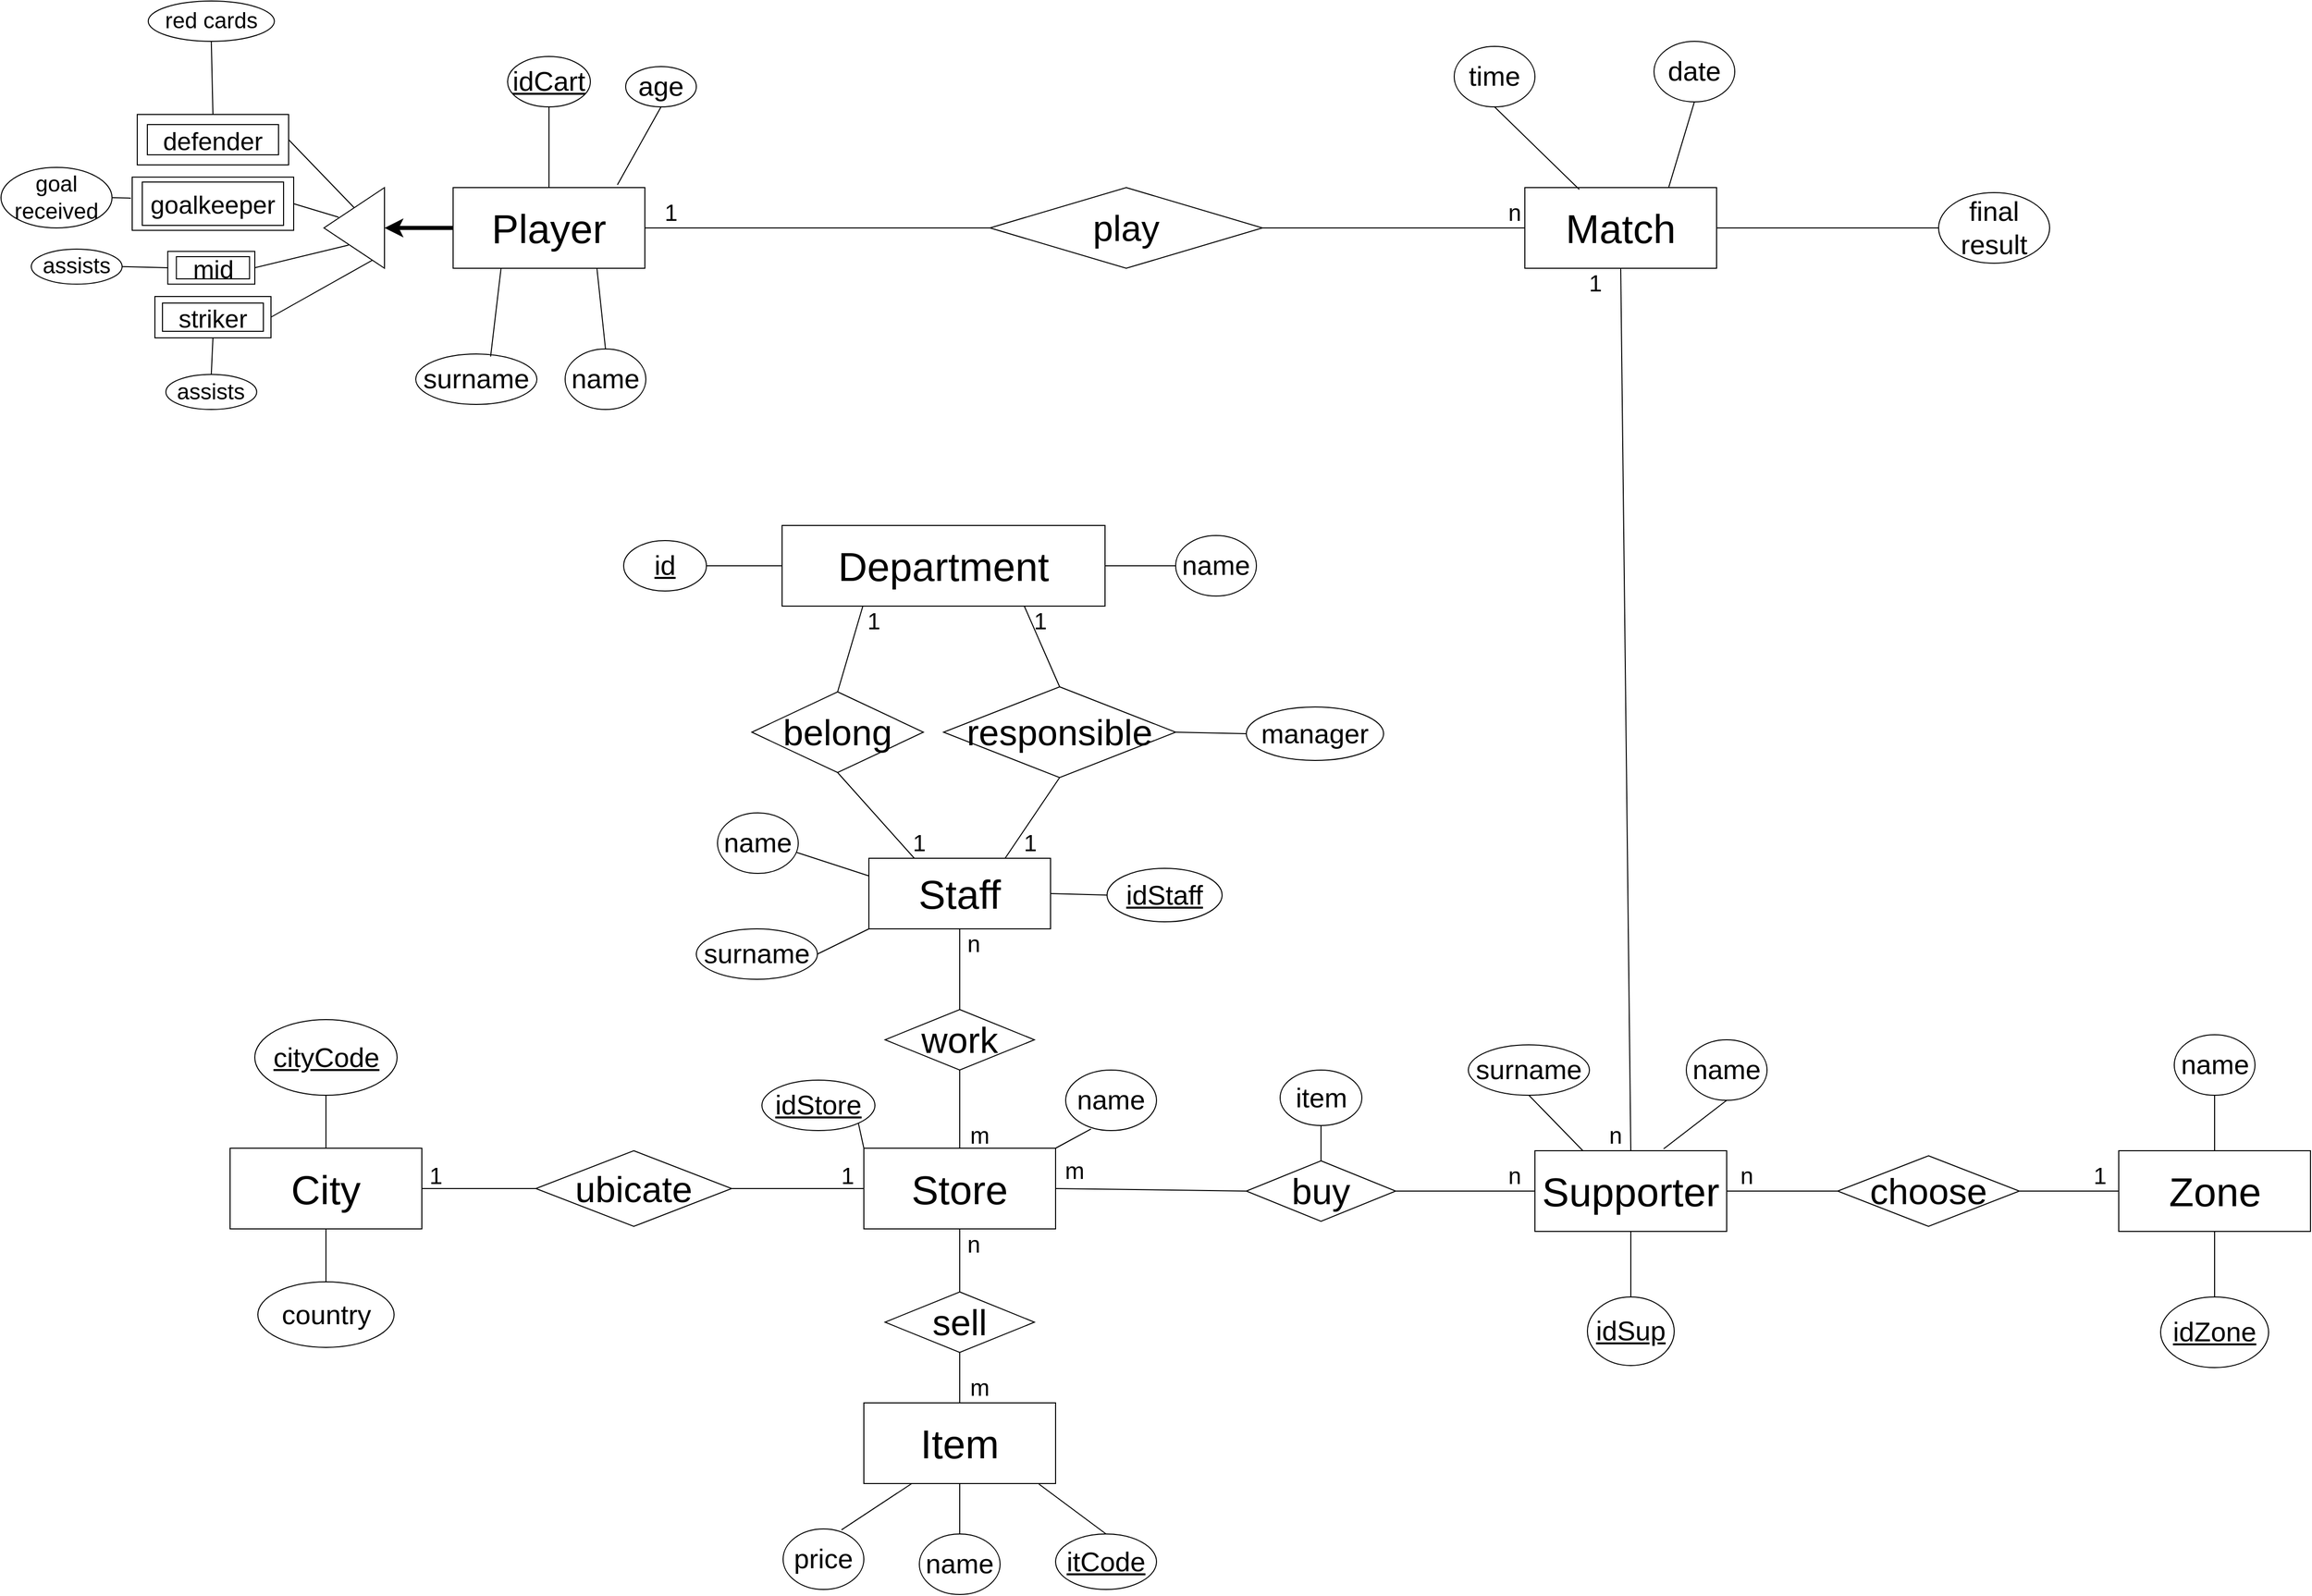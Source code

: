 <mxfile version="24.0.7" type="github">
  <diagram name="Page-1" id="DSewbz67-j9m09I7AP3o">
    <mxGraphModel dx="2018" dy="1276" grid="1" gridSize="10" guides="1" tooltips="1" connect="1" arrows="1" fold="1" page="1" pageScale="1" pageWidth="2336" pageHeight="1654" math="0" shadow="0">
      <root>
        <mxCell id="0" />
        <mxCell id="1" parent="0" />
        <mxCell id="OImi5xDaAr73Z1DIqKQl-1" value="&lt;font style=&quot;font-size: 40px;&quot;&gt;Player&lt;/font&gt;" style="rounded=0;whiteSpace=wrap;html=1;" vertex="1" parent="1">
          <mxGeometry x="448" y="222" width="190" height="80" as="geometry" />
        </mxCell>
        <mxCell id="OImi5xDaAr73Z1DIqKQl-2" value="&lt;font style=&quot;font-size: 40px;&quot;&gt;Staff&lt;/font&gt;" style="rounded=0;whiteSpace=wrap;html=1;" vertex="1" parent="1">
          <mxGeometry x="860" y="887" width="180" height="70" as="geometry" />
        </mxCell>
        <mxCell id="OImi5xDaAr73Z1DIqKQl-3" value="&lt;font style=&quot;font-size: 40px;&quot;&gt;Department&lt;/font&gt;" style="rounded=0;whiteSpace=wrap;html=1;" vertex="1" parent="1">
          <mxGeometry x="774" y="557" width="320" height="80" as="geometry" />
        </mxCell>
        <mxCell id="OImi5xDaAr73Z1DIqKQl-4" value="&lt;font style=&quot;font-size: 40px;&quot;&gt;Store&lt;/font&gt;" style="rounded=0;whiteSpace=wrap;html=1;" vertex="1" parent="1">
          <mxGeometry x="855" y="1174.5" width="190" height="80" as="geometry" />
        </mxCell>
        <mxCell id="OImi5xDaAr73Z1DIqKQl-5" value="&lt;font style=&quot;font-size: 40px;&quot;&gt;Item&lt;/font&gt;" style="rounded=0;whiteSpace=wrap;html=1;" vertex="1" parent="1">
          <mxGeometry x="855" y="1427" width="190" height="80" as="geometry" />
        </mxCell>
        <mxCell id="OImi5xDaAr73Z1DIqKQl-6" value="&lt;font style=&quot;font-size: 40px;&quot;&gt;Supporter&lt;/font&gt;" style="rounded=0;whiteSpace=wrap;html=1;" vertex="1" parent="1">
          <mxGeometry x="1520" y="1177" width="190" height="80" as="geometry" />
        </mxCell>
        <mxCell id="OImi5xDaAr73Z1DIqKQl-7" value="&lt;font style=&quot;font-size: 40px;&quot;&gt;Match&lt;/font&gt;" style="rounded=0;whiteSpace=wrap;html=1;" vertex="1" parent="1">
          <mxGeometry x="1510" y="222" width="190" height="80" as="geometry" />
        </mxCell>
        <mxCell id="OImi5xDaAr73Z1DIqKQl-8" value="&lt;font style=&quot;font-size: 40px;&quot;&gt;Zone&lt;/font&gt;" style="rounded=0;whiteSpace=wrap;html=1;" vertex="1" parent="1">
          <mxGeometry x="2098.5" y="1177" width="190" height="80" as="geometry" />
        </mxCell>
        <mxCell id="OImi5xDaAr73Z1DIqKQl-9" value="&lt;font style=&quot;font-size: 36px;&quot;&gt;belong&lt;/font&gt;" style="rhombus;whiteSpace=wrap;html=1;" vertex="1" parent="1">
          <mxGeometry x="744" y="722" width="170" height="80" as="geometry" />
        </mxCell>
        <mxCell id="OImi5xDaAr73Z1DIqKQl-10" value="&lt;font style=&quot;font-size: 40px;&quot;&gt;City&lt;/font&gt;" style="rounded=0;whiteSpace=wrap;html=1;" vertex="1" parent="1">
          <mxGeometry x="227" y="1174.5" width="190" height="80" as="geometry" />
        </mxCell>
        <mxCell id="OImi5xDaAr73Z1DIqKQl-11" value="&lt;font style=&quot;font-size: 36px;&quot;&gt;play&lt;/font&gt;" style="rhombus;whiteSpace=wrap;html=1;" vertex="1" parent="1">
          <mxGeometry x="980" y="222" width="270" height="80" as="geometry" />
        </mxCell>
        <mxCell id="OImi5xDaAr73Z1DIqKQl-12" value="" style="endArrow=none;html=1;rounded=0;exitX=1;exitY=0.5;exitDx=0;exitDy=0;entryX=0;entryY=0.5;entryDx=0;entryDy=0;" edge="1" parent="1" source="OImi5xDaAr73Z1DIqKQl-1" target="OImi5xDaAr73Z1DIqKQl-11">
          <mxGeometry width="50" height="50" relative="1" as="geometry">
            <mxPoint x="830" y="822" as="sourcePoint" />
            <mxPoint x="880" y="772" as="targetPoint" />
          </mxGeometry>
        </mxCell>
        <mxCell id="OImi5xDaAr73Z1DIqKQl-13" value="" style="endArrow=none;html=1;rounded=0;entryX=0;entryY=0.5;entryDx=0;entryDy=0;exitX=1;exitY=0.5;exitDx=0;exitDy=0;" edge="1" parent="1" source="OImi5xDaAr73Z1DIqKQl-11" target="OImi5xDaAr73Z1DIqKQl-7">
          <mxGeometry width="50" height="50" relative="1" as="geometry">
            <mxPoint x="780" y="652" as="sourcePoint" />
            <mxPoint x="830" y="602" as="targetPoint" />
          </mxGeometry>
        </mxCell>
        <mxCell id="OImi5xDaAr73Z1DIqKQl-14" value="&lt;font style=&quot;font-size: 27px;&quot;&gt;&lt;u&gt;idCart&lt;/u&gt;&lt;/font&gt;" style="ellipse;whiteSpace=wrap;html=1;" vertex="1" parent="1">
          <mxGeometry x="502" y="92" width="82" height="50" as="geometry" />
        </mxCell>
        <mxCell id="OImi5xDaAr73Z1DIqKQl-15" value="&lt;span style=&quot;font-size: 27px;&quot;&gt;name&lt;/span&gt;" style="ellipse;whiteSpace=wrap;html=1;" vertex="1" parent="1">
          <mxGeometry x="559" y="382" width="80" height="60" as="geometry" />
        </mxCell>
        <mxCell id="OImi5xDaAr73Z1DIqKQl-16" value="&lt;span style=&quot;font-size: 27px;&quot;&gt;surname&lt;/span&gt;" style="ellipse;whiteSpace=wrap;html=1;" vertex="1" parent="1">
          <mxGeometry x="411" y="387" width="120" height="50" as="geometry" />
        </mxCell>
        <mxCell id="OImi5xDaAr73Z1DIqKQl-17" value="&lt;span style=&quot;font-size: 27px;&quot;&gt;age&lt;/span&gt;" style="ellipse;whiteSpace=wrap;html=1;" vertex="1" parent="1">
          <mxGeometry x="619" y="102" width="70" height="40" as="geometry" />
        </mxCell>
        <mxCell id="OImi5xDaAr73Z1DIqKQl-24" value="&lt;font style=&quot;font-size: 22px;&quot;&gt;goal received&lt;/font&gt;" style="ellipse;whiteSpace=wrap;html=1;" vertex="1" parent="1">
          <mxGeometry y="202" width="110" height="60" as="geometry" />
        </mxCell>
        <mxCell id="OImi5xDaAr73Z1DIqKQl-25" value="&lt;font style=&quot;font-size: 22px;&quot;&gt;red cards&lt;/font&gt;" style="ellipse;whiteSpace=wrap;html=1;" vertex="1" parent="1">
          <mxGeometry x="145.88" y="37" width="125" height="40" as="geometry" />
        </mxCell>
        <mxCell id="OImi5xDaAr73Z1DIqKQl-26" value="&lt;font style=&quot;font-size: 36px;&quot;&gt;work&lt;/font&gt;" style="rhombus;whiteSpace=wrap;html=1;" vertex="1" parent="1">
          <mxGeometry x="876" y="1037" width="148" height="60" as="geometry" />
        </mxCell>
        <mxCell id="OImi5xDaAr73Z1DIqKQl-27" value="&lt;font style=&quot;font-size: 36px;&quot;&gt;responsible&lt;/font&gt;" style="rhombus;whiteSpace=wrap;html=1;" vertex="1" parent="1">
          <mxGeometry x="934" y="717" width="230" height="90" as="geometry" />
        </mxCell>
        <mxCell id="OImi5xDaAr73Z1DIqKQl-28" value="" style="endArrow=none;html=1;rounded=0;entryX=0.5;entryY=1;entryDx=0;entryDy=0;exitX=0.5;exitY=0;exitDx=0;exitDy=0;" edge="1" parent="1" source="OImi5xDaAr73Z1DIqKQl-26" target="OImi5xDaAr73Z1DIqKQl-2">
          <mxGeometry width="50" height="50" relative="1" as="geometry">
            <mxPoint x="1724" y="1187" as="sourcePoint" />
            <mxPoint x="1774" y="1137" as="targetPoint" />
          </mxGeometry>
        </mxCell>
        <mxCell id="OImi5xDaAr73Z1DIqKQl-29" value="" style="endArrow=none;html=1;rounded=0;exitX=0.5;exitY=0;exitDx=0;exitDy=0;entryX=0.5;entryY=1;entryDx=0;entryDy=0;" edge="1" parent="1" source="OImi5xDaAr73Z1DIqKQl-4" target="OImi5xDaAr73Z1DIqKQl-26">
          <mxGeometry width="50" height="50" relative="1" as="geometry">
            <mxPoint x="1724" y="1187" as="sourcePoint" />
            <mxPoint x="1774" y="1137" as="targetPoint" />
          </mxGeometry>
        </mxCell>
        <mxCell id="OImi5xDaAr73Z1DIqKQl-30" value="" style="endArrow=none;html=1;rounded=0;exitX=0.5;exitY=0;exitDx=0;exitDy=0;entryX=0.25;entryY=1;entryDx=0;entryDy=0;" edge="1" parent="1" source="OImi5xDaAr73Z1DIqKQl-9" target="OImi5xDaAr73Z1DIqKQl-3">
          <mxGeometry width="50" height="50" relative="1" as="geometry">
            <mxPoint x="1724" y="1187" as="sourcePoint" />
            <mxPoint x="829" y="627" as="targetPoint" />
          </mxGeometry>
        </mxCell>
        <mxCell id="OImi5xDaAr73Z1DIqKQl-31" value="" style="endArrow=none;html=1;rounded=0;entryX=0.75;entryY=1;entryDx=0;entryDy=0;exitX=0.5;exitY=0;exitDx=0;exitDy=0;" edge="1" parent="1" source="OImi5xDaAr73Z1DIqKQl-27" target="OImi5xDaAr73Z1DIqKQl-3">
          <mxGeometry width="50" height="50" relative="1" as="geometry">
            <mxPoint x="1724" y="1187" as="sourcePoint" />
            <mxPoint x="1774" y="1137" as="targetPoint" />
          </mxGeometry>
        </mxCell>
        <mxCell id="OImi5xDaAr73Z1DIqKQl-32" value="" style="endArrow=none;html=1;rounded=0;entryX=0.5;entryY=1;entryDx=0;entryDy=0;exitX=0.25;exitY=0;exitDx=0;exitDy=0;" edge="1" parent="1" source="OImi5xDaAr73Z1DIqKQl-2" target="OImi5xDaAr73Z1DIqKQl-9">
          <mxGeometry width="50" height="50" relative="1" as="geometry">
            <mxPoint x="1724" y="1187" as="sourcePoint" />
            <mxPoint x="1774" y="1137" as="targetPoint" />
          </mxGeometry>
        </mxCell>
        <mxCell id="OImi5xDaAr73Z1DIqKQl-33" value="" style="endArrow=none;html=1;rounded=0;entryX=0.5;entryY=1;entryDx=0;entryDy=0;exitX=0.75;exitY=0;exitDx=0;exitDy=0;" edge="1" parent="1" source="OImi5xDaAr73Z1DIqKQl-2" target="OImi5xDaAr73Z1DIqKQl-27">
          <mxGeometry width="50" height="50" relative="1" as="geometry">
            <mxPoint x="1724" y="1187" as="sourcePoint" />
            <mxPoint x="1774" y="1137" as="targetPoint" />
          </mxGeometry>
        </mxCell>
        <mxCell id="OImi5xDaAr73Z1DIqKQl-34" value="&lt;span style=&quot;font-size: 27px;&quot;&gt;manager&lt;/span&gt;" style="ellipse;whiteSpace=wrap;html=1;" vertex="1" parent="1">
          <mxGeometry x="1234" y="737" width="136" height="53" as="geometry" />
        </mxCell>
        <mxCell id="OImi5xDaAr73Z1DIqKQl-35" value="" style="endArrow=none;html=1;rounded=0;exitX=1;exitY=0.5;exitDx=0;exitDy=0;entryX=0;entryY=0.5;entryDx=0;entryDy=0;" edge="1" parent="1" source="OImi5xDaAr73Z1DIqKQl-27" target="OImi5xDaAr73Z1DIqKQl-34">
          <mxGeometry width="50" height="50" relative="1" as="geometry">
            <mxPoint x="1724" y="1187" as="sourcePoint" />
            <mxPoint x="1774" y="1137" as="targetPoint" />
          </mxGeometry>
        </mxCell>
        <mxCell id="OImi5xDaAr73Z1DIqKQl-36" value="&lt;font style=&quot;font-size: 27px;&quot;&gt;&lt;u&gt;idStaff&lt;/u&gt;&lt;/font&gt;" style="ellipse;whiteSpace=wrap;html=1;" vertex="1" parent="1">
          <mxGeometry x="1096" y="897" width="114" height="53" as="geometry" />
        </mxCell>
        <mxCell id="OImi5xDaAr73Z1DIqKQl-37" value="&lt;span style=&quot;font-size: 27px;&quot;&gt;name&lt;/span&gt;" style="ellipse;whiteSpace=wrap;html=1;" vertex="1" parent="1">
          <mxGeometry x="710" y="842" width="80" height="60" as="geometry" />
        </mxCell>
        <mxCell id="OImi5xDaAr73Z1DIqKQl-38" value="&lt;span style=&quot;font-size: 27px;&quot;&gt;surname&lt;/span&gt;" style="ellipse;whiteSpace=wrap;html=1;" vertex="1" parent="1">
          <mxGeometry x="689" y="957" width="120" height="50" as="geometry" />
        </mxCell>
        <mxCell id="OImi5xDaAr73Z1DIqKQl-42" value="&lt;font style=&quot;font-size: 27px;&quot;&gt;&lt;u&gt;id&lt;/u&gt;&lt;/font&gt;" style="ellipse;whiteSpace=wrap;html=1;" vertex="1" parent="1">
          <mxGeometry x="617" y="572" width="82" height="50" as="geometry" />
        </mxCell>
        <mxCell id="OImi5xDaAr73Z1DIqKQl-43" value="&lt;span style=&quot;font-size: 27px;&quot;&gt;name&lt;/span&gt;" style="ellipse;whiteSpace=wrap;html=1;" vertex="1" parent="1">
          <mxGeometry x="1164" y="567" width="80" height="60" as="geometry" />
        </mxCell>
        <mxCell id="OImi5xDaAr73Z1DIqKQl-44" value="&lt;font style=&quot;font-size: 27px;&quot;&gt;&lt;u&gt;idStore&lt;/u&gt;&lt;/font&gt;" style="ellipse;whiteSpace=wrap;html=1;" vertex="1" parent="1">
          <mxGeometry x="754" y="1107" width="112" height="50" as="geometry" />
        </mxCell>
        <mxCell id="OImi5xDaAr73Z1DIqKQl-45" value="&lt;span style=&quot;font-size: 27px;&quot;&gt;name&lt;/span&gt;" style="ellipse;whiteSpace=wrap;html=1;" vertex="1" parent="1">
          <mxGeometry x="1055" y="1097" width="90" height="60" as="geometry" />
        </mxCell>
        <mxCell id="OImi5xDaAr73Z1DIqKQl-47" value="&lt;font style=&quot;font-size: 36px;&quot;&gt;sell&lt;/font&gt;" style="rhombus;whiteSpace=wrap;html=1;" vertex="1" parent="1">
          <mxGeometry x="876" y="1317" width="148" height="60" as="geometry" />
        </mxCell>
        <mxCell id="OImi5xDaAr73Z1DIqKQl-48" value="&lt;span style=&quot;font-size: 27px;&quot;&gt;&lt;u&gt;itCode&lt;/u&gt;&lt;/span&gt;" style="ellipse;whiteSpace=wrap;html=1;" vertex="1" parent="1">
          <mxGeometry x="1045" y="1557" width="100" height="55" as="geometry" />
        </mxCell>
        <mxCell id="OImi5xDaAr73Z1DIqKQl-49" value="&lt;span style=&quot;font-size: 27px;&quot;&gt;name&lt;/span&gt;" style="ellipse;whiteSpace=wrap;html=1;" vertex="1" parent="1">
          <mxGeometry x="910" y="1557" width="80" height="60" as="geometry" />
        </mxCell>
        <mxCell id="OImi5xDaAr73Z1DIqKQl-50" value="&lt;span style=&quot;font-size: 27px;&quot;&gt;price&lt;/span&gt;" style="ellipse;whiteSpace=wrap;html=1;" vertex="1" parent="1">
          <mxGeometry x="775" y="1552" width="80" height="60" as="geometry" />
        </mxCell>
        <mxCell id="OImi5xDaAr73Z1DIqKQl-51" value="&lt;font style=&quot;font-size: 36px;&quot;&gt;buy&lt;/font&gt;" style="rhombus;whiteSpace=wrap;html=1;" vertex="1" parent="1">
          <mxGeometry x="1234" y="1187" width="148" height="60" as="geometry" />
        </mxCell>
        <mxCell id="OImi5xDaAr73Z1DIqKQl-52" value="&lt;font style=&quot;font-size: 36px;&quot;&gt;choose&lt;/font&gt;" style="rhombus;whiteSpace=wrap;html=1;" vertex="1" parent="1">
          <mxGeometry x="1820" y="1182" width="180" height="70" as="geometry" />
        </mxCell>
        <mxCell id="OImi5xDaAr73Z1DIqKQl-53" value="&lt;font style=&quot;font-size: 36px;&quot;&gt;ubicate&lt;/font&gt;" style="rhombus;whiteSpace=wrap;html=1;" vertex="1" parent="1">
          <mxGeometry x="530" y="1177" width="194" height="75" as="geometry" />
        </mxCell>
        <mxCell id="OImi5xDaAr73Z1DIqKQl-54" value="&lt;span style=&quot;font-size: 27px;&quot;&gt;date&lt;/span&gt;" style="ellipse;whiteSpace=wrap;html=1;" vertex="1" parent="1">
          <mxGeometry x="1638" y="77" width="80" height="60" as="geometry" />
        </mxCell>
        <mxCell id="OImi5xDaAr73Z1DIqKQl-55" value="&lt;span style=&quot;font-size: 27px;&quot;&gt;time&lt;/span&gt;" style="ellipse;whiteSpace=wrap;html=1;" vertex="1" parent="1">
          <mxGeometry x="1440" y="82" width="80" height="60" as="geometry" />
        </mxCell>
        <mxCell id="OImi5xDaAr73Z1DIqKQl-56" value="&lt;span style=&quot;font-size: 27px;&quot;&gt;final result&lt;/span&gt;" style="ellipse;whiteSpace=wrap;html=1;" vertex="1" parent="1">
          <mxGeometry x="1920" y="227" width="110" height="70" as="geometry" />
        </mxCell>
        <mxCell id="OImi5xDaAr73Z1DIqKQl-57" value="&lt;font style=&quot;font-size: 27px;&quot;&gt;&lt;u&gt;idSup&lt;/u&gt;&lt;/font&gt;" style="ellipse;whiteSpace=wrap;html=1;" vertex="1" parent="1">
          <mxGeometry x="1572" y="1322" width="86" height="68" as="geometry" />
        </mxCell>
        <mxCell id="OImi5xDaAr73Z1DIqKQl-58" value="&lt;span style=&quot;font-size: 27px;&quot;&gt;name&lt;/span&gt;" style="ellipse;whiteSpace=wrap;html=1;" vertex="1" parent="1">
          <mxGeometry x="1670" y="1067" width="80" height="60" as="geometry" />
        </mxCell>
        <mxCell id="OImi5xDaAr73Z1DIqKQl-59" value="&lt;span style=&quot;font-size: 27px;&quot;&gt;surname&lt;/span&gt;" style="ellipse;whiteSpace=wrap;html=1;" vertex="1" parent="1">
          <mxGeometry x="1454" y="1072" width="120" height="50" as="geometry" />
        </mxCell>
        <mxCell id="OImi5xDaAr73Z1DIqKQl-60" value="&lt;span style=&quot;font-size: 27px;&quot;&gt;name&lt;/span&gt;" style="ellipse;whiteSpace=wrap;html=1;" vertex="1" parent="1">
          <mxGeometry x="2153.5" y="1062" width="80" height="60" as="geometry" />
        </mxCell>
        <mxCell id="OImi5xDaAr73Z1DIqKQl-61" value="&lt;font style=&quot;font-size: 27px;&quot;&gt;&lt;u&gt;idZone&lt;/u&gt;&lt;/font&gt;" style="ellipse;whiteSpace=wrap;html=1;" vertex="1" parent="1">
          <mxGeometry x="2140" y="1322" width="107" height="70" as="geometry" />
        </mxCell>
        <mxCell id="OImi5xDaAr73Z1DIqKQl-62" value="&lt;font style=&quot;font-size: 27px;&quot;&gt;&lt;u&gt;cityCode&lt;/u&gt;&lt;/font&gt;" style="ellipse;whiteSpace=wrap;html=1;" vertex="1" parent="1">
          <mxGeometry x="251.5" y="1047" width="141" height="75" as="geometry" />
        </mxCell>
        <mxCell id="OImi5xDaAr73Z1DIqKQl-63" value="&lt;span style=&quot;font-size: 27px;&quot;&gt;country&lt;/span&gt;" style="ellipse;whiteSpace=wrap;html=1;" vertex="1" parent="1">
          <mxGeometry x="254.5" y="1307" width="135" height="65" as="geometry" />
        </mxCell>
        <mxCell id="OImi5xDaAr73Z1DIqKQl-69" value="" style="endArrow=none;html=1;rounded=0;exitX=0.5;exitY=1;exitDx=0;exitDy=0;entryX=0.5;entryY=0;entryDx=0;entryDy=0;" edge="1" parent="1" source="OImi5xDaAr73Z1DIqKQl-14" target="OImi5xDaAr73Z1DIqKQl-1">
          <mxGeometry width="50" height="50" relative="1" as="geometry">
            <mxPoint x="246" y="119" as="sourcePoint" />
            <mxPoint x="315" y="154" as="targetPoint" />
          </mxGeometry>
        </mxCell>
        <mxCell id="OImi5xDaAr73Z1DIqKQl-70" value="" style="endArrow=none;html=1;rounded=0;exitX=0.5;exitY=1;exitDx=0;exitDy=0;entryX=0.857;entryY=-0.035;entryDx=0;entryDy=0;entryPerimeter=0;" edge="1" parent="1" source="OImi5xDaAr73Z1DIqKQl-17" target="OImi5xDaAr73Z1DIqKQl-1">
          <mxGeometry width="50" height="50" relative="1" as="geometry">
            <mxPoint x="256" y="129" as="sourcePoint" />
            <mxPoint x="325" y="164" as="targetPoint" />
          </mxGeometry>
        </mxCell>
        <mxCell id="OImi5xDaAr73Z1DIqKQl-72" value="" style="endArrow=none;html=1;rounded=0;exitX=1;exitY=0.5;exitDx=0;exitDy=0;entryX=-0.008;entryY=0.395;entryDx=0;entryDy=0;entryPerimeter=0;" edge="1" parent="1" source="OImi5xDaAr73Z1DIqKQl-24" target="OImi5xDaAr73Z1DIqKQl-140">
          <mxGeometry width="50" height="50" relative="1" as="geometry">
            <mxPoint x="266" y="294" as="sourcePoint" />
            <mxPoint x="240" y="477" as="targetPoint" />
          </mxGeometry>
        </mxCell>
        <mxCell id="OImi5xDaAr73Z1DIqKQl-73" value="" style="endArrow=none;html=1;rounded=0;exitX=0.5;exitY=1;exitDx=0;exitDy=0;entryX=0.5;entryY=0;entryDx=0;entryDy=0;" edge="1" parent="1" source="OImi5xDaAr73Z1DIqKQl-25" target="OImi5xDaAr73Z1DIqKQl-139">
          <mxGeometry width="50" height="50" relative="1" as="geometry">
            <mxPoint x="276" y="304" as="sourcePoint" />
            <mxPoint x="278.4" y="506.58" as="targetPoint" />
          </mxGeometry>
        </mxCell>
        <mxCell id="OImi5xDaAr73Z1DIqKQl-74" value="" style="endArrow=none;html=1;rounded=0;entryX=0.75;entryY=1;entryDx=0;entryDy=0;exitX=0.5;exitY=0;exitDx=0;exitDy=0;" edge="1" parent="1" source="OImi5xDaAr73Z1DIqKQl-15" target="OImi5xDaAr73Z1DIqKQl-1">
          <mxGeometry width="50" height="50" relative="1" as="geometry">
            <mxPoint x="594" y="442" as="sourcePoint" />
            <mxPoint x="644" y="392" as="targetPoint" />
          </mxGeometry>
        </mxCell>
        <mxCell id="OImi5xDaAr73Z1DIqKQl-75" value="" style="endArrow=none;html=1;rounded=0;exitX=0.618;exitY=0.052;exitDx=0;exitDy=0;exitPerimeter=0;entryX=0.25;entryY=1;entryDx=0;entryDy=0;" edge="1" parent="1" source="OImi5xDaAr73Z1DIqKQl-16" target="OImi5xDaAr73Z1DIqKQl-1">
          <mxGeometry width="50" height="50" relative="1" as="geometry">
            <mxPoint x="296" y="169" as="sourcePoint" />
            <mxPoint x="365" y="204" as="targetPoint" />
          </mxGeometry>
        </mxCell>
        <mxCell id="OImi5xDaAr73Z1DIqKQl-76" value="&lt;font style=&quot;font-size: 23px;&quot;&gt;1&lt;/font&gt;" style="text;html=1;align=center;verticalAlign=middle;whiteSpace=wrap;rounded=0;" vertex="1" parent="1">
          <mxGeometry x="634" y="232" width="60" height="30" as="geometry" />
        </mxCell>
        <mxCell id="OImi5xDaAr73Z1DIqKQl-77" value="&lt;font style=&quot;font-size: 23px;&quot;&gt;n&lt;/font&gt;" style="text;html=1;align=center;verticalAlign=middle;whiteSpace=wrap;rounded=0;" vertex="1" parent="1">
          <mxGeometry x="1470" y="232" width="60" height="30" as="geometry" />
        </mxCell>
        <mxCell id="OImi5xDaAr73Z1DIqKQl-78" value="" style="endArrow=none;html=1;rounded=0;entryX=0.5;entryY=1;entryDx=0;entryDy=0;exitX=0.75;exitY=0;exitDx=0;exitDy=0;" edge="1" parent="1" source="OImi5xDaAr73Z1DIqKQl-7" target="OImi5xDaAr73Z1DIqKQl-54">
          <mxGeometry width="50" height="50" relative="1" as="geometry">
            <mxPoint x="1964" y="232" as="sourcePoint" />
            <mxPoint x="2004" y="222" as="targetPoint" />
          </mxGeometry>
        </mxCell>
        <mxCell id="OImi5xDaAr73Z1DIqKQl-79" value="" style="endArrow=none;html=1;rounded=0;entryX=0.5;entryY=1;entryDx=0;entryDy=0;exitX=0.284;exitY=0.023;exitDx=0;exitDy=0;exitPerimeter=0;" edge="1" parent="1" source="OImi5xDaAr73Z1DIqKQl-7" target="OImi5xDaAr73Z1DIqKQl-55">
          <mxGeometry width="50" height="50" relative="1" as="geometry">
            <mxPoint x="1954" y="272" as="sourcePoint" />
            <mxPoint x="2004" y="222" as="targetPoint" />
          </mxGeometry>
        </mxCell>
        <mxCell id="OImi5xDaAr73Z1DIqKQl-80" value="" style="endArrow=none;html=1;rounded=0;entryX=0;entryY=0.5;entryDx=0;entryDy=0;exitX=1;exitY=0.5;exitDx=0;exitDy=0;" edge="1" parent="1" source="OImi5xDaAr73Z1DIqKQl-7" target="OImi5xDaAr73Z1DIqKQl-56">
          <mxGeometry width="50" height="50" relative="1" as="geometry">
            <mxPoint x="1888" y="234" as="sourcePoint" />
            <mxPoint x="1844" y="152" as="targetPoint" />
          </mxGeometry>
        </mxCell>
        <mxCell id="OImi5xDaAr73Z1DIqKQl-82" value="" style="endArrow=none;html=1;rounded=0;entryX=1;entryY=0.5;entryDx=0;entryDy=0;exitX=0;exitY=0.5;exitDx=0;exitDy=0;" edge="1" parent="1" source="OImi5xDaAr73Z1DIqKQl-3" target="OImi5xDaAr73Z1DIqKQl-42">
          <mxGeometry width="50" height="50" relative="1" as="geometry">
            <mxPoint x="770" y="597" as="sourcePoint" />
            <mxPoint x="1090" y="577" as="targetPoint" />
          </mxGeometry>
        </mxCell>
        <mxCell id="OImi5xDaAr73Z1DIqKQl-83" value="" style="endArrow=none;html=1;rounded=0;exitX=0;exitY=0.5;exitDx=0;exitDy=0;entryX=1;entryY=0.5;entryDx=0;entryDy=0;" edge="1" parent="1" source="OImi5xDaAr73Z1DIqKQl-43" target="OImi5xDaAr73Z1DIqKQl-3">
          <mxGeometry width="50" height="50" relative="1" as="geometry">
            <mxPoint x="1040" y="627" as="sourcePoint" />
            <mxPoint x="1090" y="577" as="targetPoint" />
          </mxGeometry>
        </mxCell>
        <mxCell id="OImi5xDaAr73Z1DIqKQl-84" value="&lt;font style=&quot;font-size: 23px;&quot;&gt;1&lt;/font&gt;" style="text;html=1;align=center;verticalAlign=middle;whiteSpace=wrap;rounded=0;" vertex="1" parent="1">
          <mxGeometry x="880" y="857" width="60" height="30" as="geometry" />
        </mxCell>
        <mxCell id="OImi5xDaAr73Z1DIqKQl-85" value="&lt;font style=&quot;font-size: 23px;&quot;&gt;1&lt;/font&gt;" style="text;html=1;align=center;verticalAlign=middle;whiteSpace=wrap;rounded=0;" vertex="1" parent="1">
          <mxGeometry x="835" y="637" width="60" height="30" as="geometry" />
        </mxCell>
        <mxCell id="OImi5xDaAr73Z1DIqKQl-86" value="&lt;font style=&quot;font-size: 23px;&quot;&gt;1&lt;/font&gt;" style="text;html=1;align=center;verticalAlign=middle;whiteSpace=wrap;rounded=0;" vertex="1" parent="1">
          <mxGeometry x="990" y="857" width="60" height="30" as="geometry" />
        </mxCell>
        <mxCell id="OImi5xDaAr73Z1DIqKQl-87" value="&lt;font style=&quot;font-size: 23px;&quot;&gt;1&lt;/font&gt;" style="text;html=1;align=center;verticalAlign=middle;whiteSpace=wrap;rounded=0;" vertex="1" parent="1">
          <mxGeometry x="1000" y="637" width="60" height="30" as="geometry" />
        </mxCell>
        <mxCell id="OImi5xDaAr73Z1DIqKQl-88" value="" style="endArrow=none;html=1;rounded=0;exitX=1;exitY=0.5;exitDx=0;exitDy=0;entryX=0;entryY=1;entryDx=0;entryDy=0;" edge="1" parent="1" source="OImi5xDaAr73Z1DIqKQl-38" target="OImi5xDaAr73Z1DIqKQl-2">
          <mxGeometry width="50" height="50" relative="1" as="geometry">
            <mxPoint x="1000" y="1017" as="sourcePoint" />
            <mxPoint x="1050" y="967" as="targetPoint" />
          </mxGeometry>
        </mxCell>
        <mxCell id="OImi5xDaAr73Z1DIqKQl-89" value="" style="endArrow=none;html=1;rounded=0;exitX=0.982;exitY=0.654;exitDx=0;exitDy=0;exitPerimeter=0;entryX=0;entryY=0.25;entryDx=0;entryDy=0;" edge="1" parent="1" source="OImi5xDaAr73Z1DIqKQl-37" target="OImi5xDaAr73Z1DIqKQl-2">
          <mxGeometry width="50" height="50" relative="1" as="geometry">
            <mxPoint x="1000" y="1017" as="sourcePoint" />
            <mxPoint x="1050" y="967" as="targetPoint" />
          </mxGeometry>
        </mxCell>
        <mxCell id="OImi5xDaAr73Z1DIqKQl-90" value="" style="endArrow=none;html=1;rounded=0;entryX=0;entryY=0.5;entryDx=0;entryDy=0;exitX=1;exitY=0.5;exitDx=0;exitDy=0;" edge="1" parent="1" source="OImi5xDaAr73Z1DIqKQl-2" target="OImi5xDaAr73Z1DIqKQl-36">
          <mxGeometry width="50" height="50" relative="1" as="geometry">
            <mxPoint x="1000" y="1017" as="sourcePoint" />
            <mxPoint x="1050" y="967" as="targetPoint" />
          </mxGeometry>
        </mxCell>
        <mxCell id="OImi5xDaAr73Z1DIqKQl-91" value="" style="endArrow=none;html=1;rounded=0;entryX=0.5;entryY=1;entryDx=0;entryDy=0;exitX=0.5;exitY=0;exitDx=0;exitDy=0;" edge="1" parent="1" source="OImi5xDaAr73Z1DIqKQl-63" target="OImi5xDaAr73Z1DIqKQl-10">
          <mxGeometry width="50" height="50" relative="1" as="geometry">
            <mxPoint x="610" y="1177" as="sourcePoint" />
            <mxPoint x="660" y="1127" as="targetPoint" />
          </mxGeometry>
        </mxCell>
        <mxCell id="OImi5xDaAr73Z1DIqKQl-92" value="" style="endArrow=none;html=1;rounded=0;exitX=0.5;exitY=1;exitDx=0;exitDy=0;entryX=0.5;entryY=0;entryDx=0;entryDy=0;" edge="1" parent="1" source="OImi5xDaAr73Z1DIqKQl-62" target="OImi5xDaAr73Z1DIqKQl-10">
          <mxGeometry width="50" height="50" relative="1" as="geometry">
            <mxPoint x="610" y="1177" as="sourcePoint" />
            <mxPoint x="660" y="1127" as="targetPoint" />
          </mxGeometry>
        </mxCell>
        <mxCell id="OImi5xDaAr73Z1DIqKQl-93" value="" style="endArrow=none;html=1;rounded=0;exitX=1;exitY=0.5;exitDx=0;exitDy=0;entryX=0;entryY=0.5;entryDx=0;entryDy=0;" edge="1" parent="1" source="OImi5xDaAr73Z1DIqKQl-53" target="OImi5xDaAr73Z1DIqKQl-4">
          <mxGeometry width="50" height="50" relative="1" as="geometry">
            <mxPoint x="610" y="1177" as="sourcePoint" />
            <mxPoint x="660" y="1127" as="targetPoint" />
          </mxGeometry>
        </mxCell>
        <mxCell id="OImi5xDaAr73Z1DIqKQl-94" value="" style="endArrow=none;html=1;rounded=0;exitX=1;exitY=0.5;exitDx=0;exitDy=0;entryX=0;entryY=0.5;entryDx=0;entryDy=0;" edge="1" parent="1" source="OImi5xDaAr73Z1DIqKQl-10" target="OImi5xDaAr73Z1DIqKQl-53">
          <mxGeometry width="50" height="50" relative="1" as="geometry">
            <mxPoint x="610" y="1177" as="sourcePoint" />
            <mxPoint x="660" y="1127" as="targetPoint" />
          </mxGeometry>
        </mxCell>
        <mxCell id="OImi5xDaAr73Z1DIqKQl-95" value="" style="endArrow=none;html=1;rounded=0;entryX=0.279;entryY=0.974;entryDx=0;entryDy=0;entryPerimeter=0;exitX=1;exitY=0;exitDx=0;exitDy=0;" edge="1" parent="1" source="OImi5xDaAr73Z1DIqKQl-4" target="OImi5xDaAr73Z1DIqKQl-45">
          <mxGeometry width="50" height="50" relative="1" as="geometry">
            <mxPoint x="880" y="1197" as="sourcePoint" />
            <mxPoint x="930" y="1147" as="targetPoint" />
          </mxGeometry>
        </mxCell>
        <mxCell id="OImi5xDaAr73Z1DIqKQl-96" value="" style="endArrow=none;html=1;rounded=0;exitX=1;exitY=1;exitDx=0;exitDy=0;entryX=0;entryY=0;entryDx=0;entryDy=0;" edge="1" parent="1" source="OImi5xDaAr73Z1DIqKQl-44" target="OImi5xDaAr73Z1DIqKQl-4">
          <mxGeometry width="50" height="50" relative="1" as="geometry">
            <mxPoint x="880" y="1197" as="sourcePoint" />
            <mxPoint x="930" y="1147" as="targetPoint" />
          </mxGeometry>
        </mxCell>
        <mxCell id="OImi5xDaAr73Z1DIqKQl-97" value="&lt;font style=&quot;font-size: 23px;&quot;&gt;1&lt;/font&gt;" style="text;html=1;align=center;verticalAlign=middle;whiteSpace=wrap;rounded=0;" vertex="1" parent="1">
          <mxGeometry x="401" y="1187" width="60" height="30" as="geometry" />
        </mxCell>
        <mxCell id="OImi5xDaAr73Z1DIqKQl-98" value="&lt;font style=&quot;font-size: 23px;&quot;&gt;1&lt;/font&gt;" style="text;html=1;align=center;verticalAlign=middle;whiteSpace=wrap;rounded=0;" vertex="1" parent="1">
          <mxGeometry x="809" y="1187" width="60" height="30" as="geometry" />
        </mxCell>
        <mxCell id="OImi5xDaAr73Z1DIqKQl-99" value="" style="endArrow=none;html=1;rounded=0;exitX=0.5;exitY=0;exitDx=0;exitDy=0;entryX=0.5;entryY=1;entryDx=0;entryDy=0;" edge="1" parent="1" source="OImi5xDaAr73Z1DIqKQl-5" target="OImi5xDaAr73Z1DIqKQl-47">
          <mxGeometry width="50" height="50" relative="1" as="geometry">
            <mxPoint x="1090" y="1387" as="sourcePoint" />
            <mxPoint x="1140" y="1337" as="targetPoint" />
          </mxGeometry>
        </mxCell>
        <mxCell id="OImi5xDaAr73Z1DIqKQl-100" value="" style="endArrow=none;html=1;rounded=0;exitX=0.5;exitY=0;exitDx=0;exitDy=0;entryX=0.5;entryY=1;entryDx=0;entryDy=0;" edge="1" parent="1" source="OImi5xDaAr73Z1DIqKQl-47" target="OImi5xDaAr73Z1DIqKQl-4">
          <mxGeometry width="50" height="50" relative="1" as="geometry">
            <mxPoint x="1090" y="1387" as="sourcePoint" />
            <mxPoint x="1140" y="1337" as="targetPoint" />
          </mxGeometry>
        </mxCell>
        <mxCell id="OImi5xDaAr73Z1DIqKQl-102" value="&lt;font style=&quot;font-size: 23px;&quot;&gt;n&lt;/font&gt;" style="text;html=1;align=center;verticalAlign=middle;whiteSpace=wrap;rounded=0;" vertex="1" parent="1">
          <mxGeometry x="934" y="1254.5" width="60" height="30" as="geometry" />
        </mxCell>
        <mxCell id="OImi5xDaAr73Z1DIqKQl-103" value="&lt;font style=&quot;font-size: 23px;&quot;&gt;m&lt;/font&gt;" style="text;html=1;align=center;verticalAlign=middle;whiteSpace=wrap;rounded=0;" vertex="1" parent="1">
          <mxGeometry x="940" y="1397" width="60" height="30" as="geometry" />
        </mxCell>
        <mxCell id="OImi5xDaAr73Z1DIqKQl-104" value="" style="endArrow=none;html=1;rounded=0;exitX=0.723;exitY=0.015;exitDx=0;exitDy=0;exitPerimeter=0;entryX=0.25;entryY=1;entryDx=0;entryDy=0;" edge="1" parent="1" source="OImi5xDaAr73Z1DIqKQl-50" target="OImi5xDaAr73Z1DIqKQl-5">
          <mxGeometry width="50" height="50" relative="1" as="geometry">
            <mxPoint x="1090" y="1387" as="sourcePoint" />
            <mxPoint x="1140" y="1337" as="targetPoint" />
          </mxGeometry>
        </mxCell>
        <mxCell id="OImi5xDaAr73Z1DIqKQl-105" value="" style="endArrow=none;html=1;rounded=0;exitX=0.5;exitY=0;exitDx=0;exitDy=0;entryX=0.913;entryY=1.006;entryDx=0;entryDy=0;entryPerimeter=0;" edge="1" parent="1" source="OImi5xDaAr73Z1DIqKQl-48" target="OImi5xDaAr73Z1DIqKQl-5">
          <mxGeometry width="50" height="50" relative="1" as="geometry">
            <mxPoint x="1090" y="1387" as="sourcePoint" />
            <mxPoint x="1140" y="1337" as="targetPoint" />
          </mxGeometry>
        </mxCell>
        <mxCell id="OImi5xDaAr73Z1DIqKQl-106" value="" style="endArrow=none;html=1;rounded=0;exitX=0.5;exitY=0;exitDx=0;exitDy=0;entryX=0.5;entryY=1;entryDx=0;entryDy=0;" edge="1" parent="1" source="OImi5xDaAr73Z1DIqKQl-49" target="OImi5xDaAr73Z1DIqKQl-5">
          <mxGeometry width="50" height="50" relative="1" as="geometry">
            <mxPoint x="1090" y="1387" as="sourcePoint" />
            <mxPoint x="1140" y="1337" as="targetPoint" />
          </mxGeometry>
        </mxCell>
        <mxCell id="OImi5xDaAr73Z1DIqKQl-107" value="" style="endArrow=none;html=1;rounded=0;entryX=0;entryY=0.5;entryDx=0;entryDy=0;exitX=1;exitY=0.5;exitDx=0;exitDy=0;" edge="1" parent="1" source="OImi5xDaAr73Z1DIqKQl-51" target="OImi5xDaAr73Z1DIqKQl-6">
          <mxGeometry width="50" height="50" relative="1" as="geometry">
            <mxPoint x="1290" y="1197" as="sourcePoint" />
            <mxPoint x="1340" y="1147" as="targetPoint" />
          </mxGeometry>
        </mxCell>
        <mxCell id="OImi5xDaAr73Z1DIqKQl-108" value="" style="endArrow=none;html=1;rounded=0;exitX=1;exitY=0.5;exitDx=0;exitDy=0;entryX=0;entryY=0.5;entryDx=0;entryDy=0;" edge="1" parent="1" source="OImi5xDaAr73Z1DIqKQl-4" target="OImi5xDaAr73Z1DIqKQl-51">
          <mxGeometry width="50" height="50" relative="1" as="geometry">
            <mxPoint x="1290" y="1197" as="sourcePoint" />
            <mxPoint x="1340" y="1147" as="targetPoint" />
          </mxGeometry>
        </mxCell>
        <mxCell id="OImi5xDaAr73Z1DIqKQl-109" value="&lt;font style=&quot;font-size: 23px;&quot;&gt;n&lt;/font&gt;" style="text;html=1;align=center;verticalAlign=middle;whiteSpace=wrap;rounded=0;" vertex="1" parent="1">
          <mxGeometry x="934" y="957" width="60" height="30" as="geometry" />
        </mxCell>
        <mxCell id="OImi5xDaAr73Z1DIqKQl-112" value="&lt;span style=&quot;font-size: 27px;&quot;&gt;item&lt;/span&gt;" style="ellipse;whiteSpace=wrap;html=1;" vertex="1" parent="1">
          <mxGeometry x="1267.5" y="1097" width="81" height="55" as="geometry" />
        </mxCell>
        <mxCell id="OImi5xDaAr73Z1DIqKQl-113" value="" style="endArrow=none;html=1;rounded=0;entryX=0.5;entryY=1;entryDx=0;entryDy=0;exitX=0.5;exitY=0;exitDx=0;exitDy=0;" edge="1" parent="1" source="OImi5xDaAr73Z1DIqKQl-51" target="OImi5xDaAr73Z1DIqKQl-112">
          <mxGeometry width="50" height="50" relative="1" as="geometry">
            <mxPoint x="1110" y="1217" as="sourcePoint" />
            <mxPoint x="1160" y="1167" as="targetPoint" />
          </mxGeometry>
        </mxCell>
        <mxCell id="OImi5xDaAr73Z1DIqKQl-114" value="&lt;font style=&quot;font-size: 23px;&quot;&gt;n&lt;/font&gt;" style="text;html=1;align=center;verticalAlign=middle;whiteSpace=wrap;rounded=0;" vertex="1" parent="1">
          <mxGeometry x="1470" y="1187" width="60" height="30" as="geometry" />
        </mxCell>
        <mxCell id="OImi5xDaAr73Z1DIqKQl-115" value="" style="endArrow=none;html=1;rounded=0;entryX=0.5;entryY=1;entryDx=0;entryDy=0;exitX=0.671;exitY=-0.023;exitDx=0;exitDy=0;exitPerimeter=0;" edge="1" parent="1" source="OImi5xDaAr73Z1DIqKQl-6" target="OImi5xDaAr73Z1DIqKQl-58">
          <mxGeometry width="50" height="50" relative="1" as="geometry">
            <mxPoint x="1670" y="1087" as="sourcePoint" />
            <mxPoint x="1720" y="1037" as="targetPoint" />
          </mxGeometry>
        </mxCell>
        <mxCell id="OImi5xDaAr73Z1DIqKQl-116" value="" style="endArrow=none;html=1;rounded=0;exitX=0.5;exitY=1;exitDx=0;exitDy=0;entryX=0.25;entryY=0;entryDx=0;entryDy=0;" edge="1" parent="1" source="OImi5xDaAr73Z1DIqKQl-59" target="OImi5xDaAr73Z1DIqKQl-6">
          <mxGeometry width="50" height="50" relative="1" as="geometry">
            <mxPoint x="1670" y="1087" as="sourcePoint" />
            <mxPoint x="1720" y="1037" as="targetPoint" />
          </mxGeometry>
        </mxCell>
        <mxCell id="OImi5xDaAr73Z1DIqKQl-117" value="" style="endArrow=none;html=1;rounded=0;exitX=0.5;exitY=0;exitDx=0;exitDy=0;entryX=0.5;entryY=1;entryDx=0;entryDy=0;" edge="1" parent="1" source="OImi5xDaAr73Z1DIqKQl-57" target="OImi5xDaAr73Z1DIqKQl-6">
          <mxGeometry width="50" height="50" relative="1" as="geometry">
            <mxPoint x="1670" y="1087" as="sourcePoint" />
            <mxPoint x="1720" y="1037" as="targetPoint" />
          </mxGeometry>
        </mxCell>
        <mxCell id="OImi5xDaAr73Z1DIqKQl-118" value="" style="endArrow=none;html=1;rounded=0;exitX=1;exitY=0.5;exitDx=0;exitDy=0;entryX=0;entryY=0.5;entryDx=0;entryDy=0;" edge="1" parent="1" source="OImi5xDaAr73Z1DIqKQl-6" target="OImi5xDaAr73Z1DIqKQl-52">
          <mxGeometry width="50" height="50" relative="1" as="geometry">
            <mxPoint x="1670" y="1087" as="sourcePoint" />
            <mxPoint x="1720" y="1037" as="targetPoint" />
          </mxGeometry>
        </mxCell>
        <mxCell id="OImi5xDaAr73Z1DIqKQl-119" value="" style="endArrow=none;html=1;rounded=0;entryX=0;entryY=0.5;entryDx=0;entryDy=0;exitX=1;exitY=0.5;exitDx=0;exitDy=0;" edge="1" parent="1" source="OImi5xDaAr73Z1DIqKQl-52" target="OImi5xDaAr73Z1DIqKQl-8">
          <mxGeometry width="50" height="50" relative="1" as="geometry">
            <mxPoint x="1670" y="1087" as="sourcePoint" />
            <mxPoint x="1720" y="1037" as="targetPoint" />
          </mxGeometry>
        </mxCell>
        <mxCell id="OImi5xDaAr73Z1DIqKQl-120" value="" style="endArrow=none;html=1;rounded=0;entryX=0.5;entryY=1;entryDx=0;entryDy=0;exitX=0.5;exitY=0;exitDx=0;exitDy=0;" edge="1" parent="1" source="OImi5xDaAr73Z1DIqKQl-8" target="OImi5xDaAr73Z1DIqKQl-60">
          <mxGeometry width="50" height="50" relative="1" as="geometry">
            <mxPoint x="1670" y="1087" as="sourcePoint" />
            <mxPoint x="1720" y="1037" as="targetPoint" />
          </mxGeometry>
        </mxCell>
        <mxCell id="OImi5xDaAr73Z1DIqKQl-121" value="" style="endArrow=none;html=1;rounded=0;entryX=0.5;entryY=1;entryDx=0;entryDy=0;exitX=0.5;exitY=0;exitDx=0;exitDy=0;" edge="1" parent="1" source="OImi5xDaAr73Z1DIqKQl-61" target="OImi5xDaAr73Z1DIqKQl-8">
          <mxGeometry width="50" height="50" relative="1" as="geometry">
            <mxPoint x="1670" y="1087" as="sourcePoint" />
            <mxPoint x="1720" y="1037" as="targetPoint" />
          </mxGeometry>
        </mxCell>
        <mxCell id="OImi5xDaAr73Z1DIqKQl-122" value="&lt;font style=&quot;font-size: 23px;&quot;&gt;1&lt;/font&gt;" style="text;html=1;align=center;verticalAlign=middle;whiteSpace=wrap;rounded=0;" vertex="1" parent="1">
          <mxGeometry x="2050" y="1187" width="60" height="30" as="geometry" />
        </mxCell>
        <mxCell id="OImi5xDaAr73Z1DIqKQl-123" value="&lt;font style=&quot;font-size: 23px;&quot;&gt;n&lt;/font&gt;" style="text;html=1;align=center;verticalAlign=middle;whiteSpace=wrap;rounded=0;" vertex="1" parent="1">
          <mxGeometry x="1700" y="1187" width="60" height="30" as="geometry" />
        </mxCell>
        <mxCell id="OImi5xDaAr73Z1DIqKQl-125" value="" style="endArrow=none;html=1;rounded=0;exitX=0.5;exitY=0;exitDx=0;exitDy=0;entryX=0.5;entryY=1;entryDx=0;entryDy=0;" edge="1" parent="1" source="OImi5xDaAr73Z1DIqKQl-6" target="OImi5xDaAr73Z1DIqKQl-7">
          <mxGeometry width="50" height="50" relative="1" as="geometry">
            <mxPoint x="1350" y="937" as="sourcePoint" />
            <mxPoint x="1615" y="597" as="targetPoint" />
          </mxGeometry>
        </mxCell>
        <mxCell id="OImi5xDaAr73Z1DIqKQl-126" value="&lt;font style=&quot;font-size: 23px;&quot;&gt;1&lt;/font&gt;" style="text;html=1;align=center;verticalAlign=middle;whiteSpace=wrap;rounded=0;" vertex="1" parent="1">
          <mxGeometry x="1550" y="302" width="60" height="30" as="geometry" />
        </mxCell>
        <mxCell id="OImi5xDaAr73Z1DIqKQl-127" value="&lt;font style=&quot;font-size: 23px;&quot;&gt;n&lt;/font&gt;" style="text;html=1;align=center;verticalAlign=middle;whiteSpace=wrap;rounded=0;" vertex="1" parent="1">
          <mxGeometry x="1570" y="1147" width="60" height="30" as="geometry" />
        </mxCell>
        <mxCell id="OImi5xDaAr73Z1DIqKQl-128" value="&lt;span style=&quot;font-size: 23px;&quot;&gt;m&lt;/span&gt;" style="text;html=1;align=center;verticalAlign=middle;whiteSpace=wrap;rounded=0;" vertex="1" parent="1">
          <mxGeometry x="940" y="1147" width="60" height="30" as="geometry" />
        </mxCell>
        <mxCell id="OImi5xDaAr73Z1DIqKQl-129" value="&lt;span style=&quot;font-size: 23px;&quot;&gt;m&lt;/span&gt;" style="text;html=1;align=center;verticalAlign=middle;whiteSpace=wrap;rounded=0;" vertex="1" parent="1">
          <mxGeometry x="1034" y="1182" width="60" height="30" as="geometry" />
        </mxCell>
        <mxCell id="OImi5xDaAr73Z1DIqKQl-132" value="" style="triangle;whiteSpace=wrap;html=1;rotation=-180;" vertex="1" parent="1">
          <mxGeometry x="320" y="222" width="60" height="80" as="geometry" />
        </mxCell>
        <mxCell id="OImi5xDaAr73Z1DIqKQl-133" value="&lt;font style=&quot;font-size: 25px;&quot;&gt;mid&lt;/font&gt;" style="rounded=0;whiteSpace=wrap;html=1;gradientColor=none;" vertex="1" parent="1">
          <mxGeometry x="173.75" y="290.5" width="72.5" height="22" as="geometry" />
        </mxCell>
        <mxCell id="OImi5xDaAr73Z1DIqKQl-134" value="&lt;font style=&quot;font-size: 25px;&quot;&gt;goalkeeper&lt;/font&gt;" style="rounded=0;whiteSpace=wrap;html=1;gradientColor=none;" vertex="1" parent="1">
          <mxGeometry x="140" y="216.5" width="140" height="43" as="geometry" />
        </mxCell>
        <mxCell id="OImi5xDaAr73Z1DIqKQl-135" value="" style="endArrow=classic;html=1;rounded=0;strokeWidth=4;entryX=0;entryY=0.5;entryDx=0;entryDy=0;exitX=0;exitY=0.5;exitDx=0;exitDy=0;" edge="1" parent="1" source="OImi5xDaAr73Z1DIqKQl-1" target="OImi5xDaAr73Z1DIqKQl-132">
          <mxGeometry width="50" height="50" relative="1" as="geometry">
            <mxPoint x="350" y="440" as="sourcePoint" />
            <mxPoint x="360" y="390" as="targetPoint" />
          </mxGeometry>
        </mxCell>
        <mxCell id="OImi5xDaAr73Z1DIqKQl-136" value="&lt;font style=&quot;font-size: 25px;&quot;&gt;defender&lt;/font&gt;" style="rounded=0;whiteSpace=wrap;html=1;gradientColor=none;" vertex="1" parent="1">
          <mxGeometry x="145" y="159.5" width="130" height="30" as="geometry" />
        </mxCell>
        <mxCell id="OImi5xDaAr73Z1DIqKQl-137" value="&lt;font style=&quot;font-size: 25px;&quot;&gt;striker&lt;/font&gt;" style="rounded=0;whiteSpace=wrap;html=1;gradientColor=none;fillStyle=auto;" vertex="1" parent="1">
          <mxGeometry x="160" y="336.5" width="100" height="28" as="geometry" />
        </mxCell>
        <mxCell id="OImi5xDaAr73Z1DIqKQl-139" value="" style="rounded=0;whiteSpace=wrap;html=1;fillColor=none;strokeColor=default;" vertex="1" parent="1">
          <mxGeometry x="135" y="149.5" width="150" height="50" as="geometry" />
        </mxCell>
        <mxCell id="OImi5xDaAr73Z1DIqKQl-140" value="" style="rounded=0;whiteSpace=wrap;html=1;fillColor=none;" vertex="1" parent="1">
          <mxGeometry x="130" y="211.63" width="160" height="52.75" as="geometry" />
        </mxCell>
        <mxCell id="OImi5xDaAr73Z1DIqKQl-142" value="" style="rounded=0;whiteSpace=wrap;html=1;fillColor=none;" vertex="1" parent="1">
          <mxGeometry x="165.25" y="285.25" width="86.25" height="32.5" as="geometry" />
        </mxCell>
        <mxCell id="OImi5xDaAr73Z1DIqKQl-143" value="" style="rounded=0;whiteSpace=wrap;html=1;fillStyle=auto;fillColor=none;" vertex="1" parent="1">
          <mxGeometry x="152.5" y="330" width="115" height="41" as="geometry" />
        </mxCell>
        <mxCell id="OImi5xDaAr73Z1DIqKQl-144" value="" style="endArrow=none;html=1;rounded=0;entryX=1;entryY=0.5;entryDx=0;entryDy=0;exitX=0.5;exitY=1;exitDx=0;exitDy=0;" edge="1" parent="1" source="OImi5xDaAr73Z1DIqKQl-132" target="OImi5xDaAr73Z1DIqKQl-139">
          <mxGeometry width="50" height="50" relative="1" as="geometry">
            <mxPoint x="240" y="270" as="sourcePoint" />
            <mxPoint x="290" y="220" as="targetPoint" />
          </mxGeometry>
        </mxCell>
        <mxCell id="OImi5xDaAr73Z1DIqKQl-145" value="" style="endArrow=none;html=1;rounded=0;exitX=0.205;exitY=0.098;exitDx=0;exitDy=0;exitPerimeter=0;entryX=1;entryY=0.5;entryDx=0;entryDy=0;" edge="1" parent="1" source="OImi5xDaAr73Z1DIqKQl-132" target="OImi5xDaAr73Z1DIqKQl-143">
          <mxGeometry width="50" height="50" relative="1" as="geometry">
            <mxPoint x="240" y="270" as="sourcePoint" />
            <mxPoint x="290" y="220" as="targetPoint" />
          </mxGeometry>
        </mxCell>
        <mxCell id="OImi5xDaAr73Z1DIqKQl-146" value="" style="endArrow=none;html=1;rounded=0;exitX=0.592;exitY=0.288;exitDx=0;exitDy=0;exitPerimeter=0;entryX=1;entryY=0.5;entryDx=0;entryDy=0;" edge="1" parent="1" source="OImi5xDaAr73Z1DIqKQl-132" target="OImi5xDaAr73Z1DIqKQl-142">
          <mxGeometry width="50" height="50" relative="1" as="geometry">
            <mxPoint x="240" y="270" as="sourcePoint" />
            <mxPoint x="290" y="220" as="targetPoint" />
          </mxGeometry>
        </mxCell>
        <mxCell id="OImi5xDaAr73Z1DIqKQl-147" value="" style="endArrow=none;html=1;rounded=0;exitX=0.758;exitY=0.633;exitDx=0;exitDy=0;exitPerimeter=0;entryX=1;entryY=0.5;entryDx=0;entryDy=0;" edge="1" parent="1" source="OImi5xDaAr73Z1DIqKQl-132" target="OImi5xDaAr73Z1DIqKQl-140">
          <mxGeometry width="50" height="50" relative="1" as="geometry">
            <mxPoint x="240" y="270" as="sourcePoint" />
            <mxPoint x="290" y="220" as="targetPoint" />
          </mxGeometry>
        </mxCell>
        <mxCell id="OImi5xDaAr73Z1DIqKQl-148" value="&lt;span style=&quot;font-size: 22px;&quot;&gt;assists&lt;/span&gt;" style="ellipse;whiteSpace=wrap;html=1;" vertex="1" parent="1">
          <mxGeometry x="30" y="283" width="90" height="34.75" as="geometry" />
        </mxCell>
        <mxCell id="OImi5xDaAr73Z1DIqKQl-149" value="" style="endArrow=none;html=1;rounded=0;exitX=1;exitY=0.5;exitDx=0;exitDy=0;entryX=0;entryY=0.5;entryDx=0;entryDy=0;" edge="1" parent="1" source="OImi5xDaAr73Z1DIqKQl-148" target="OImi5xDaAr73Z1DIqKQl-142">
          <mxGeometry width="50" height="50" relative="1" as="geometry">
            <mxPoint x="130" y="290" as="sourcePoint" />
            <mxPoint x="180" y="240" as="targetPoint" />
          </mxGeometry>
        </mxCell>
        <mxCell id="OImi5xDaAr73Z1DIqKQl-150" value="&lt;span style=&quot;font-size: 22px;&quot;&gt;assists&lt;/span&gt;" style="ellipse;whiteSpace=wrap;html=1;" vertex="1" parent="1">
          <mxGeometry x="163.37" y="407.25" width="90" height="34.75" as="geometry" />
        </mxCell>
        <mxCell id="OImi5xDaAr73Z1DIqKQl-151" value="" style="endArrow=none;html=1;rounded=0;entryX=0.5;entryY=1;entryDx=0;entryDy=0;exitX=0.5;exitY=0;exitDx=0;exitDy=0;" edge="1" parent="1" source="OImi5xDaAr73Z1DIqKQl-150" target="OImi5xDaAr73Z1DIqKQl-143">
          <mxGeometry width="50" height="50" relative="1" as="geometry">
            <mxPoint x="570" y="670" as="sourcePoint" />
            <mxPoint x="620" y="620" as="targetPoint" />
          </mxGeometry>
        </mxCell>
      </root>
    </mxGraphModel>
  </diagram>
</mxfile>
